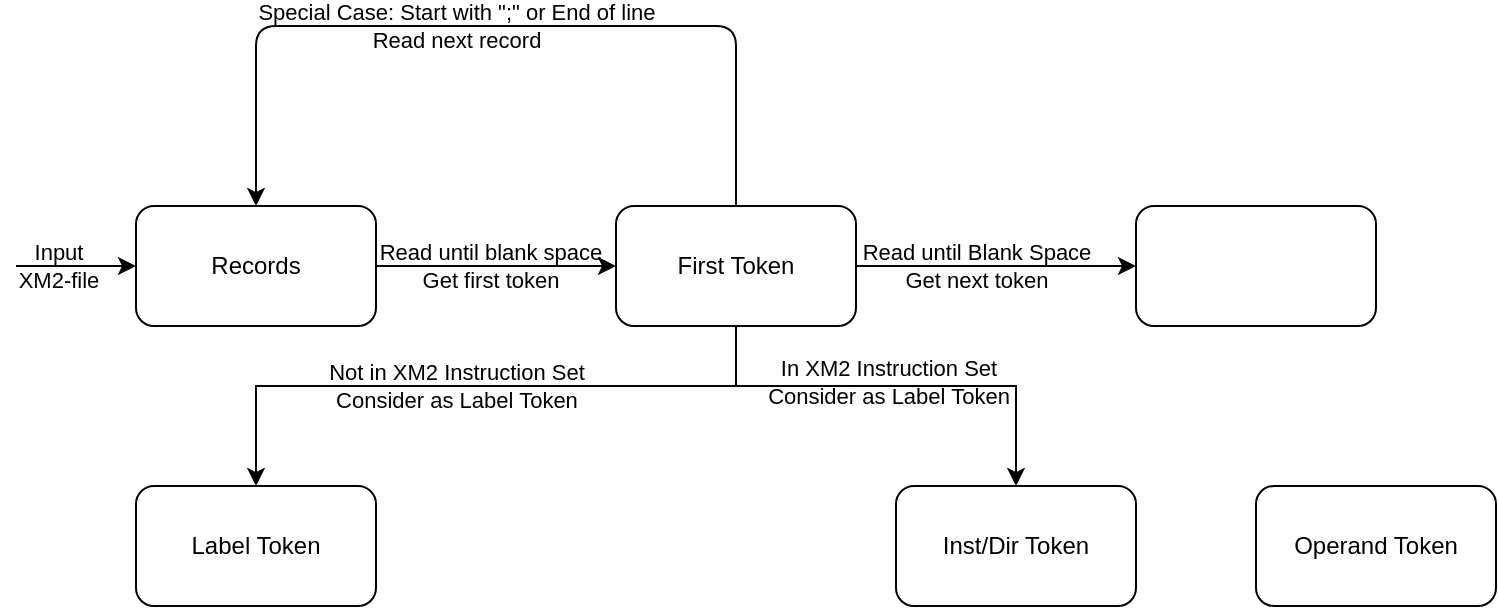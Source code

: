 <mxfile version="13.1.1" type="device"><diagram id="aqdzXut1xgZavnGNhzeW" name="Page-1"><mxGraphModel dx="981" dy="492" grid="1" gridSize="10" guides="1" tooltips="1" connect="1" arrows="1" fold="1" page="1" pageScale="1" pageWidth="850" pageHeight="1100" math="0" shadow="0"><root><mxCell id="0"/><mxCell id="1" parent="0"/><mxCell id="8gaeGAoVKQvzb3Fz8-7B-1" value="Records" style="rounded=1;whiteSpace=wrap;html=1;" vertex="1" parent="1"><mxGeometry x="120" y="370" width="120" height="60" as="geometry"/></mxCell><mxCell id="8gaeGAoVKQvzb3Fz8-7B-2" value="" style="endArrow=classic;html=1;" edge="1" parent="1"><mxGeometry width="50" height="50" relative="1" as="geometry"><mxPoint x="60" y="400" as="sourcePoint"/><mxPoint x="120" y="400" as="targetPoint"/></mxGeometry></mxCell><mxCell id="8gaeGAoVKQvzb3Fz8-7B-3" value="Input&lt;br&gt;XM2-file" style="edgeLabel;html=1;align=center;verticalAlign=middle;resizable=0;points=[];labelBackgroundColor=none;" vertex="1" connectable="0" parent="8gaeGAoVKQvzb3Fz8-7B-2"><mxGeometry x="-0.309" relative="1" as="geometry"><mxPoint as="offset"/></mxGeometry></mxCell><mxCell id="8gaeGAoVKQvzb3Fz8-7B-4" value="" style="endArrow=classic;html=1;exitX=1;exitY=0.5;exitDx=0;exitDy=0;" edge="1" parent="1" source="8gaeGAoVKQvzb3Fz8-7B-1"><mxGeometry width="50" height="50" relative="1" as="geometry"><mxPoint x="460" y="430" as="sourcePoint"/><mxPoint x="360" y="400" as="targetPoint"/></mxGeometry></mxCell><mxCell id="8gaeGAoVKQvzb3Fz8-7B-5" value="Read until blank space&lt;br&gt;Get first token" style="edgeLabel;html=1;align=center;verticalAlign=middle;resizable=0;points=[];labelBackgroundColor=none;" vertex="1" connectable="0" parent="8gaeGAoVKQvzb3Fz8-7B-4"><mxGeometry x="-0.304" y="-3" relative="1" as="geometry"><mxPoint x="14.48" y="-3" as="offset"/></mxGeometry></mxCell><mxCell id="8gaeGAoVKQvzb3Fz8-7B-8" value="" style="edgeStyle=orthogonalEdgeStyle;rounded=0;orthogonalLoop=1;jettySize=auto;html=1;" edge="1" parent="1" source="8gaeGAoVKQvzb3Fz8-7B-6" target="8gaeGAoVKQvzb3Fz8-7B-7"><mxGeometry relative="1" as="geometry"/></mxCell><mxCell id="8gaeGAoVKQvzb3Fz8-7B-10" value="Read until Blank Space&lt;br&gt;Get next token" style="edgeLabel;html=1;align=center;verticalAlign=middle;resizable=0;points=[];labelBackgroundColor=none;" vertex="1" connectable="0" parent="8gaeGAoVKQvzb3Fz8-7B-8"><mxGeometry x="-0.273" y="-1" relative="1" as="geometry"><mxPoint x="9.05" y="-1" as="offset"/></mxGeometry></mxCell><mxCell id="8gaeGAoVKQvzb3Fz8-7B-18" style="edgeStyle=orthogonalEdgeStyle;rounded=0;orthogonalLoop=1;jettySize=auto;html=1;entryX=0.5;entryY=0;entryDx=0;entryDy=0;" edge="1" parent="1" source="8gaeGAoVKQvzb3Fz8-7B-6" target="8gaeGAoVKQvzb3Fz8-7B-14"><mxGeometry relative="1" as="geometry"><Array as="points"><mxPoint x="420" y="460"/><mxPoint x="180" y="460"/></Array></mxGeometry></mxCell><mxCell id="8gaeGAoVKQvzb3Fz8-7B-19" value="Not in XM2 Instruction Set&lt;br&gt;Consider as Label Token" style="edgeLabel;html=1;align=center;verticalAlign=middle;resizable=0;points=[];labelBackgroundColor=none;" vertex="1" connectable="0" parent="8gaeGAoVKQvzb3Fz8-7B-18"><mxGeometry x="0.039" y="-5" relative="1" as="geometry"><mxPoint x="-3.83" y="5" as="offset"/></mxGeometry></mxCell><mxCell id="8gaeGAoVKQvzb3Fz8-7B-20" style="edgeStyle=orthogonalEdgeStyle;rounded=0;orthogonalLoop=1;jettySize=auto;html=1;entryX=0.5;entryY=0;entryDx=0;entryDy=0;" edge="1" parent="1" source="8gaeGAoVKQvzb3Fz8-7B-6" target="8gaeGAoVKQvzb3Fz8-7B-15"><mxGeometry relative="1" as="geometry"><Array as="points"><mxPoint x="420" y="460"/><mxPoint x="560" y="460"/></Array></mxGeometry></mxCell><mxCell id="8gaeGAoVKQvzb3Fz8-7B-6" value="First Token" style="rounded=1;whiteSpace=wrap;html=1;labelBackgroundColor=none;" vertex="1" parent="1"><mxGeometry x="360" y="370" width="120" height="60" as="geometry"/></mxCell><mxCell id="8gaeGAoVKQvzb3Fz8-7B-7" value="" style="rounded=1;whiteSpace=wrap;html=1;labelBackgroundColor=none;" vertex="1" parent="1"><mxGeometry x="620" y="370" width="120" height="60" as="geometry"/></mxCell><mxCell id="8gaeGAoVKQvzb3Fz8-7B-11" value="" style="endArrow=classic;html=1;exitX=0.5;exitY=0;exitDx=0;exitDy=0;entryX=0.5;entryY=0;entryDx=0;entryDy=0;" edge="1" parent="1" source="8gaeGAoVKQvzb3Fz8-7B-6" target="8gaeGAoVKQvzb3Fz8-7B-1"><mxGeometry width="50" height="50" relative="1" as="geometry"><mxPoint x="460" y="460" as="sourcePoint"/><mxPoint x="160" y="280" as="targetPoint"/><Array as="points"><mxPoint x="420" y="280"/><mxPoint x="180" y="280"/></Array></mxGeometry></mxCell><mxCell id="8gaeGAoVKQvzb3Fz8-7B-12" value="Special Case: Start with &quot;;&quot; or End of line&lt;br&gt;Read next record" style="edgeLabel;html=1;align=center;verticalAlign=middle;resizable=0;points=[];labelBackgroundColor=none;" vertex="1" connectable="0" parent="8gaeGAoVKQvzb3Fz8-7B-11"><mxGeometry x="0.166" y="-5" relative="1" as="geometry"><mxPoint x="14.83" y="5" as="offset"/></mxGeometry></mxCell><mxCell id="8gaeGAoVKQvzb3Fz8-7B-14" value="Label Token" style="rounded=1;whiteSpace=wrap;html=1;labelBackgroundColor=none;" vertex="1" parent="1"><mxGeometry x="120" y="510" width="120" height="60" as="geometry"/></mxCell><mxCell id="8gaeGAoVKQvzb3Fz8-7B-15" value="Inst/Dir Token" style="rounded=1;whiteSpace=wrap;html=1;labelBackgroundColor=none;" vertex="1" parent="1"><mxGeometry x="500" y="510" width="120" height="60" as="geometry"/></mxCell><mxCell id="8gaeGAoVKQvzb3Fz8-7B-17" value="Operand Token" style="rounded=1;whiteSpace=wrap;html=1;labelBackgroundColor=none;" vertex="1" parent="1"><mxGeometry x="680" y="510" width="120" height="60" as="geometry"/></mxCell><mxCell id="8gaeGAoVKQvzb3Fz8-7B-21" value="In XM2 Instruction Set&lt;br&gt;Consider as Label Token" style="edgeLabel;html=1;align=center;verticalAlign=middle;resizable=0;points=[];labelBackgroundColor=none;spacingBottom=-6;" vertex="1" connectable="0" parent="1"><mxGeometry x="499.998" y="450.0" as="geometry"><mxPoint x="-3.83" y="5" as="offset"/></mxGeometry></mxCell></root></mxGraphModel></diagram></mxfile>